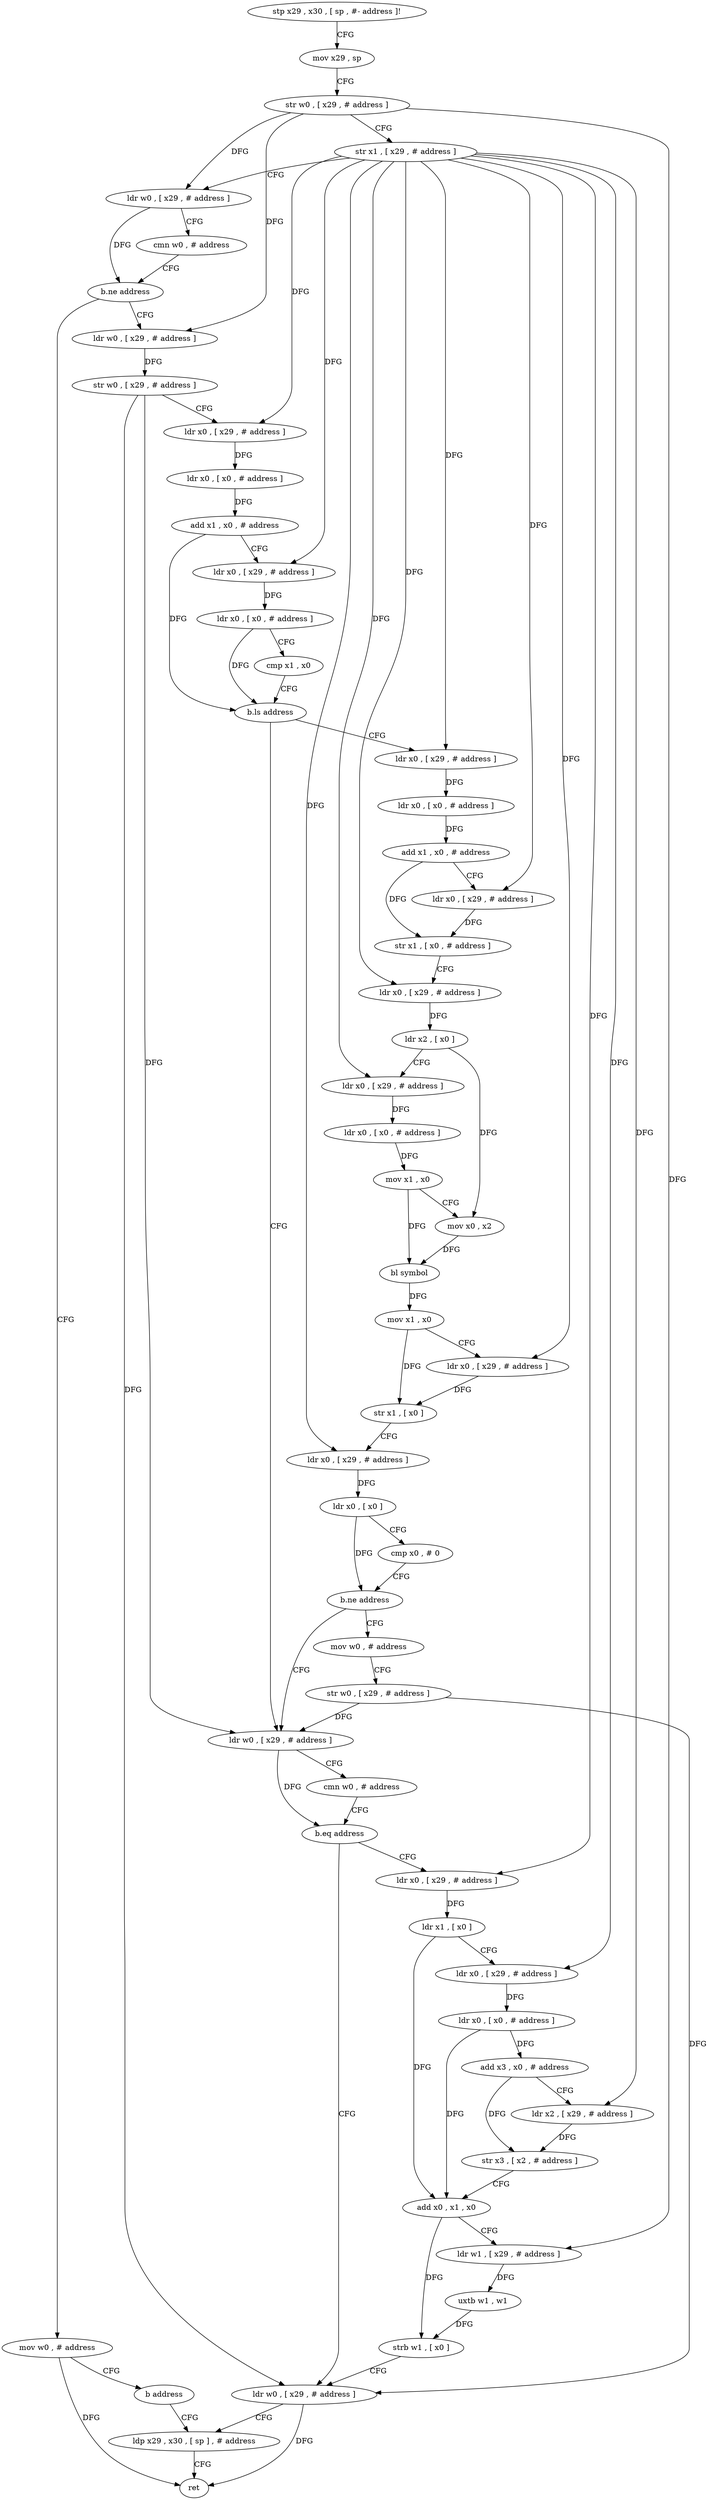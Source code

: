 digraph "func" {
"183756" [label = "stp x29 , x30 , [ sp , #- address ]!" ]
"183760" [label = "mov x29 , sp" ]
"183764" [label = "str w0 , [ x29 , # address ]" ]
"183768" [label = "str x1 , [ x29 , # address ]" ]
"183772" [label = "ldr w0 , [ x29 , # address ]" ]
"183776" [label = "cmn w0 , # address" ]
"183780" [label = "b.ne address" ]
"183792" [label = "ldr w0 , [ x29 , # address ]" ]
"183784" [label = "mov w0 , # address" ]
"183796" [label = "str w0 , [ x29 , # address ]" ]
"183800" [label = "ldr x0 , [ x29 , # address ]" ]
"183804" [label = "ldr x0 , [ x0 , # address ]" ]
"183808" [label = "add x1 , x0 , # address" ]
"183812" [label = "ldr x0 , [ x29 , # address ]" ]
"183816" [label = "ldr x0 , [ x0 , # address ]" ]
"183820" [label = "cmp x1 , x0" ]
"183824" [label = "b.ls address" ]
"183912" [label = "ldr w0 , [ x29 , # address ]" ]
"183828" [label = "ldr x0 , [ x29 , # address ]" ]
"183788" [label = "b address" ]
"183972" [label = "ldp x29 , x30 , [ sp ] , # address" ]
"183916" [label = "cmn w0 , # address" ]
"183920" [label = "b.eq address" ]
"183968" [label = "ldr w0 , [ x29 , # address ]" ]
"183924" [label = "ldr x0 , [ x29 , # address ]" ]
"183832" [label = "ldr x0 , [ x0 , # address ]" ]
"183836" [label = "add x1 , x0 , # address" ]
"183840" [label = "ldr x0 , [ x29 , # address ]" ]
"183844" [label = "str x1 , [ x0 , # address ]" ]
"183848" [label = "ldr x0 , [ x29 , # address ]" ]
"183852" [label = "ldr x2 , [ x0 ]" ]
"183856" [label = "ldr x0 , [ x29 , # address ]" ]
"183860" [label = "ldr x0 , [ x0 , # address ]" ]
"183864" [label = "mov x1 , x0" ]
"183868" [label = "mov x0 , x2" ]
"183872" [label = "bl symbol" ]
"183876" [label = "mov x1 , x0" ]
"183880" [label = "ldr x0 , [ x29 , # address ]" ]
"183884" [label = "str x1 , [ x0 ]" ]
"183888" [label = "ldr x0 , [ x29 , # address ]" ]
"183892" [label = "ldr x0 , [ x0 ]" ]
"183896" [label = "cmp x0 , # 0" ]
"183900" [label = "b.ne address" ]
"183904" [label = "mov w0 , # address" ]
"183976" [label = "ret" ]
"183928" [label = "ldr x1 , [ x0 ]" ]
"183932" [label = "ldr x0 , [ x29 , # address ]" ]
"183936" [label = "ldr x0 , [ x0 , # address ]" ]
"183940" [label = "add x3 , x0 , # address" ]
"183944" [label = "ldr x2 , [ x29 , # address ]" ]
"183948" [label = "str x3 , [ x2 , # address ]" ]
"183952" [label = "add x0 , x1 , x0" ]
"183956" [label = "ldr w1 , [ x29 , # address ]" ]
"183960" [label = "uxtb w1 , w1" ]
"183964" [label = "strb w1 , [ x0 ]" ]
"183908" [label = "str w0 , [ x29 , # address ]" ]
"183756" -> "183760" [ label = "CFG" ]
"183760" -> "183764" [ label = "CFG" ]
"183764" -> "183768" [ label = "CFG" ]
"183764" -> "183772" [ label = "DFG" ]
"183764" -> "183792" [ label = "DFG" ]
"183764" -> "183956" [ label = "DFG" ]
"183768" -> "183772" [ label = "CFG" ]
"183768" -> "183800" [ label = "DFG" ]
"183768" -> "183812" [ label = "DFG" ]
"183768" -> "183828" [ label = "DFG" ]
"183768" -> "183840" [ label = "DFG" ]
"183768" -> "183848" [ label = "DFG" ]
"183768" -> "183856" [ label = "DFG" ]
"183768" -> "183880" [ label = "DFG" ]
"183768" -> "183888" [ label = "DFG" ]
"183768" -> "183924" [ label = "DFG" ]
"183768" -> "183932" [ label = "DFG" ]
"183768" -> "183944" [ label = "DFG" ]
"183772" -> "183776" [ label = "CFG" ]
"183772" -> "183780" [ label = "DFG" ]
"183776" -> "183780" [ label = "CFG" ]
"183780" -> "183792" [ label = "CFG" ]
"183780" -> "183784" [ label = "CFG" ]
"183792" -> "183796" [ label = "DFG" ]
"183784" -> "183788" [ label = "CFG" ]
"183784" -> "183976" [ label = "DFG" ]
"183796" -> "183800" [ label = "CFG" ]
"183796" -> "183912" [ label = "DFG" ]
"183796" -> "183968" [ label = "DFG" ]
"183800" -> "183804" [ label = "DFG" ]
"183804" -> "183808" [ label = "DFG" ]
"183808" -> "183812" [ label = "CFG" ]
"183808" -> "183824" [ label = "DFG" ]
"183812" -> "183816" [ label = "DFG" ]
"183816" -> "183820" [ label = "CFG" ]
"183816" -> "183824" [ label = "DFG" ]
"183820" -> "183824" [ label = "CFG" ]
"183824" -> "183912" [ label = "CFG" ]
"183824" -> "183828" [ label = "CFG" ]
"183912" -> "183916" [ label = "CFG" ]
"183912" -> "183920" [ label = "DFG" ]
"183828" -> "183832" [ label = "DFG" ]
"183788" -> "183972" [ label = "CFG" ]
"183972" -> "183976" [ label = "CFG" ]
"183916" -> "183920" [ label = "CFG" ]
"183920" -> "183968" [ label = "CFG" ]
"183920" -> "183924" [ label = "CFG" ]
"183968" -> "183972" [ label = "CFG" ]
"183968" -> "183976" [ label = "DFG" ]
"183924" -> "183928" [ label = "DFG" ]
"183832" -> "183836" [ label = "DFG" ]
"183836" -> "183840" [ label = "CFG" ]
"183836" -> "183844" [ label = "DFG" ]
"183840" -> "183844" [ label = "DFG" ]
"183844" -> "183848" [ label = "CFG" ]
"183848" -> "183852" [ label = "DFG" ]
"183852" -> "183856" [ label = "CFG" ]
"183852" -> "183868" [ label = "DFG" ]
"183856" -> "183860" [ label = "DFG" ]
"183860" -> "183864" [ label = "DFG" ]
"183864" -> "183868" [ label = "CFG" ]
"183864" -> "183872" [ label = "DFG" ]
"183868" -> "183872" [ label = "DFG" ]
"183872" -> "183876" [ label = "DFG" ]
"183876" -> "183880" [ label = "CFG" ]
"183876" -> "183884" [ label = "DFG" ]
"183880" -> "183884" [ label = "DFG" ]
"183884" -> "183888" [ label = "CFG" ]
"183888" -> "183892" [ label = "DFG" ]
"183892" -> "183896" [ label = "CFG" ]
"183892" -> "183900" [ label = "DFG" ]
"183896" -> "183900" [ label = "CFG" ]
"183900" -> "183912" [ label = "CFG" ]
"183900" -> "183904" [ label = "CFG" ]
"183904" -> "183908" [ label = "CFG" ]
"183928" -> "183932" [ label = "CFG" ]
"183928" -> "183952" [ label = "DFG" ]
"183932" -> "183936" [ label = "DFG" ]
"183936" -> "183940" [ label = "DFG" ]
"183936" -> "183952" [ label = "DFG" ]
"183940" -> "183944" [ label = "CFG" ]
"183940" -> "183948" [ label = "DFG" ]
"183944" -> "183948" [ label = "DFG" ]
"183948" -> "183952" [ label = "CFG" ]
"183952" -> "183956" [ label = "CFG" ]
"183952" -> "183964" [ label = "DFG" ]
"183956" -> "183960" [ label = "DFG" ]
"183960" -> "183964" [ label = "DFG" ]
"183964" -> "183968" [ label = "CFG" ]
"183908" -> "183912" [ label = "DFG" ]
"183908" -> "183968" [ label = "DFG" ]
}

